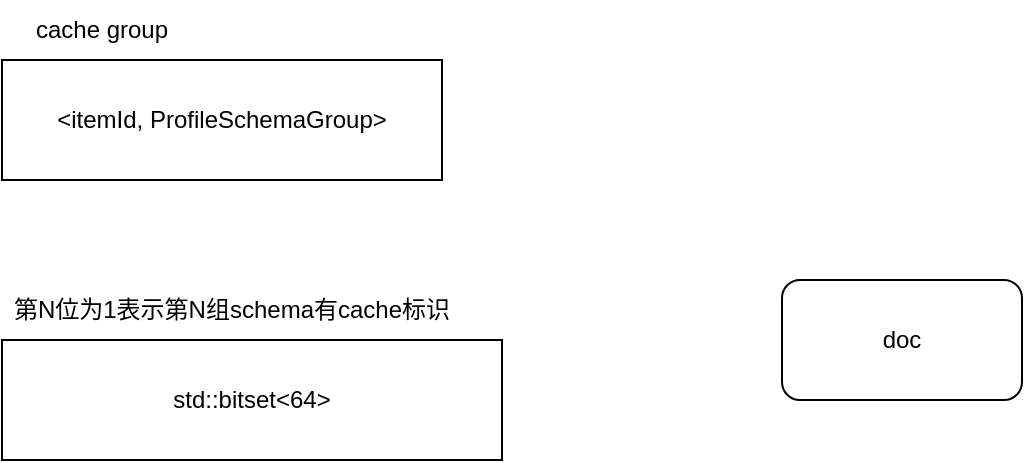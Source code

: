 <mxfile version="24.6.4" type="github">
  <diagram name="第 1 页" id="luAVEUYh8u25u6q1jq7r">
    <mxGraphModel dx="1259" dy="656" grid="1" gridSize="10" guides="1" tooltips="1" connect="1" arrows="1" fold="1" page="1" pageScale="1" pageWidth="1654" pageHeight="2336" math="0" shadow="0">
      <root>
        <mxCell id="0" />
        <mxCell id="1" parent="0" />
        <mxCell id="hFK4RI0Yrg_nisBYuVbJ-1" value="&amp;lt;itemId,&amp;nbsp;ProfileSchemaGroup&amp;gt;" style="rounded=0;whiteSpace=wrap;html=1;" vertex="1" parent="1">
          <mxGeometry x="350" y="250" width="220" height="60" as="geometry" />
        </mxCell>
        <mxCell id="hFK4RI0Yrg_nisBYuVbJ-3" value="cache group" style="text;html=1;align=center;verticalAlign=middle;whiteSpace=wrap;rounded=0;" vertex="1" parent="1">
          <mxGeometry x="350" y="220" width="100" height="30" as="geometry" />
        </mxCell>
        <mxCell id="hFK4RI0Yrg_nisBYuVbJ-4" value="doc" style="rounded=1;whiteSpace=wrap;html=1;" vertex="1" parent="1">
          <mxGeometry x="740" y="360" width="120" height="60" as="geometry" />
        </mxCell>
        <mxCell id="hFK4RI0Yrg_nisBYuVbJ-5" value="std::bitset&amp;lt;64&amp;gt;" style="rounded=0;whiteSpace=wrap;html=1;" vertex="1" parent="1">
          <mxGeometry x="350" y="390" width="250" height="60" as="geometry" />
        </mxCell>
        <mxCell id="hFK4RI0Yrg_nisBYuVbJ-6" value="第N位为1表示第N组schema有cache标识" style="text;html=1;align=center;verticalAlign=middle;whiteSpace=wrap;rounded=0;" vertex="1" parent="1">
          <mxGeometry x="350" y="360" width="230" height="30" as="geometry" />
        </mxCell>
      </root>
    </mxGraphModel>
  </diagram>
</mxfile>
